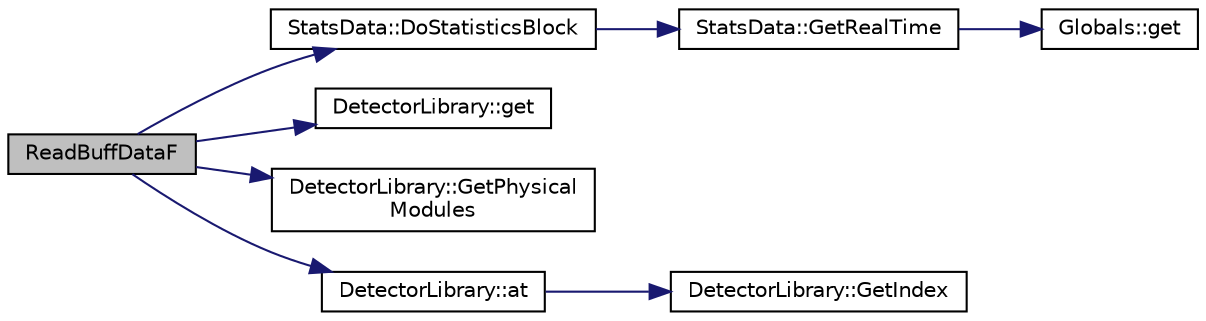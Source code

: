 digraph "ReadBuffDataF"
{
  edge [fontname="Helvetica",fontsize="10",labelfontname="Helvetica",labelfontsize="10"];
  node [fontname="Helvetica",fontsize="10",shape=record];
  rankdir="LR";
  Node1 [label="ReadBuffDataF",height=0.2,width=0.4,color="black", fillcolor="grey75", style="filled", fontcolor="black"];
  Node1 -> Node2 [color="midnightblue",fontsize="10",style="solid",fontname="Helvetica"];
  Node2 [label="StatsData::DoStatisticsBlock",height=0.2,width=0.4,color="black", fillcolor="white", style="filled",URL="$df/d59/class_stats_data.html#a4303ccc0eaac5bb3836f6e8b3bb74d4f"];
  Node2 -> Node3 [color="midnightblue",fontsize="10",style="solid",fontname="Helvetica"];
  Node3 [label="StatsData::GetRealTime",height=0.2,width=0.4,color="black", fillcolor="white", style="filled",URL="$df/d59/class_stats_data.html#a3a4e003aed1e2926ad821ff298136670"];
  Node3 -> Node4 [color="midnightblue",fontsize="10",style="solid",fontname="Helvetica"];
  Node4 [label="Globals::get",height=0.2,width=0.4,color="black", fillcolor="white", style="filled",URL="$d3/daf/class_globals.html#ae66fa0173342202c96b13d71a6522512",tooltip="Instance is created upon first call. "];
  Node1 -> Node5 [color="midnightblue",fontsize="10",style="solid",fontname="Helvetica"];
  Node5 [label="DetectorLibrary::get",height=0.2,width=0.4,color="black", fillcolor="white", style="filled",URL="$dc/dbe/class_detector_library.html#a6ab3ff825daa8b607865086741bc9b2c"];
  Node1 -> Node6 [color="midnightblue",fontsize="10",style="solid",fontname="Helvetica"];
  Node6 [label="DetectorLibrary::GetPhysical\lModules",height=0.2,width=0.4,color="black", fillcolor="white", style="filled",URL="$dc/dbe/class_detector_library.html#a9070f0cf50763dc2ffdb77421e448c9f"];
  Node1 -> Node7 [color="midnightblue",fontsize="10",style="solid",fontname="Helvetica"];
  Node7 [label="DetectorLibrary::at",height=0.2,width=0.4,color="black", fillcolor="white", style="filled",URL="$dc/dbe/class_detector_library.html#a7dc03a85fdd914647e3b4405524d8f02"];
  Node7 -> Node8 [color="midnightblue",fontsize="10",style="solid",fontname="Helvetica"];
  Node8 [label="DetectorLibrary::GetIndex",height=0.2,width=0.4,color="black", fillcolor="white", style="filled",URL="$dc/dbe/class_detector_library.html#a90877646fc3c5c845baa0ff3643335d4"];
}
